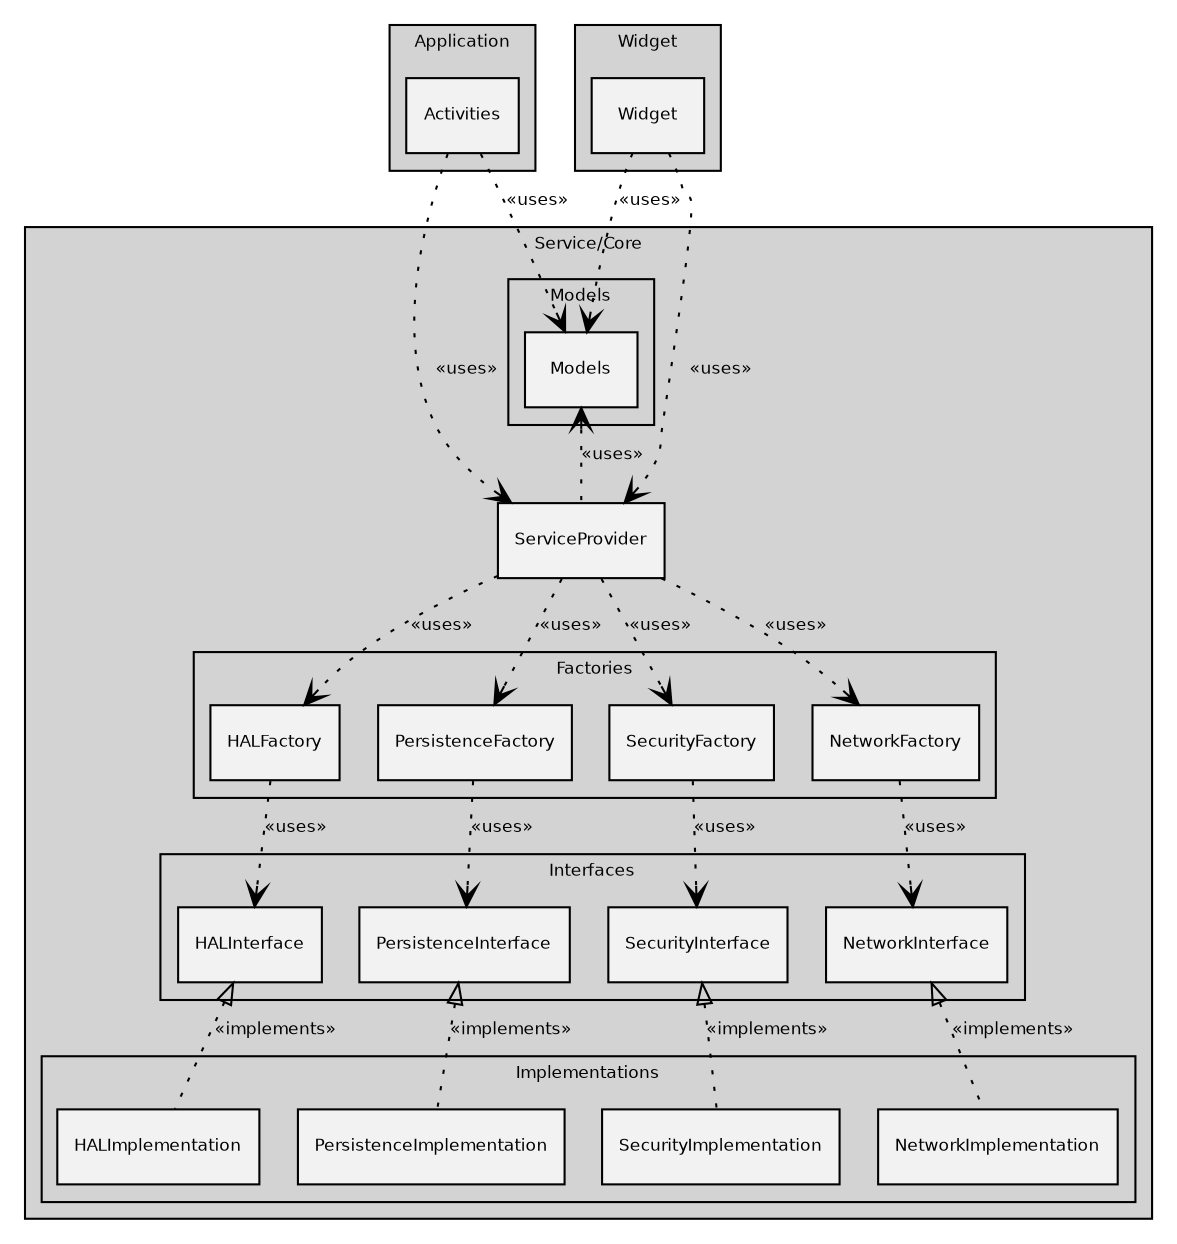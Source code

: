 digraph G {
	fontname = "Bitstream Vera Sans";
	fontsize = 8;

	node[shape=record, style=filled, fillcolor=gray95, color=black, fontname="Bitstream Vera Sans", fontsize=8];
	edge[arrowhead="none", fontname="Bitstream Vera Sans", fontsize=8];

	subgraph clusterCore {
		label = "Service/Core";
		style = filled;
		
		subgraph clusterInterface {
			label = "Interfaces"
			style = filled;
			
			HALInterface
			PersistenceInterface
			SecurityInterface
			NetworkInterface
		}
		subgraph clusterFactories {
			label = "Factories"
			style = filled;
			HALFactory
			PersistenceFactory
			SecurityFactory
			NetworkFactory
		}
		subgraph clusterImplementations {
			label = "Implementations"
			style = filled;

			HALImplementation
			PersistenceImplementation
			SecurityImplementation
			NetworkImplementation
		}
		subgraph clusterModels {
			label = "Models"
			style = filled;
			Models
		}
		ServiceProvider

		HALFactory -> HALInterface [style=dotted arrowhead=vee label="&#171;uses&#187;"];
		PersistenceFactory -> PersistenceInterface [style=dotted arrowhead=vee label="&#171;uses&#187;"];
		SecurityFactory -> SecurityInterface [style=dotted arrowhead=vee label="&#171;uses&#187;"];
		NetworkFactory -> NetworkInterface [style=dotted arrowhead=vee label="&#171;uses&#187;"];

		HALInterface -> HALImplementation [style=dotted arrowtail=onormal label="&#171;implements&#187;" dir=back];		
		PersistenceInterface -> PersistenceImplementation [style=dotted arrowtail=onormal label="&#171;implements&#187;" dir=back];		
		SecurityInterface -> SecurityImplementation [style=dotted arrowtail=onormal label="&#171;implements&#187;" dir=back];		
		NetworkInterface -> NetworkImplementation [style=dotted arrowtail=onormal label="&#171;implements&#187;" dir=back];		

	}
	subgraph clusterApplication {
		label = "Application";
		style = filled;
		Activities
	}
	subgraph clusterWidget {
		label = "Widget";
		style = filled;
		Widget
	}
	Models -> ServiceProvider [style=dotted arrowtail=vee label="&#171;uses&#187;" dir=back];
	Activities -> Models [style=dotted arrowhead=vee label="&#171;uses&#187;"];
	Widget -> Models [style=dotted arrowhead=vee label="&#171;uses&#187;"];

	Activities -> ServiceProvider [style=dotted arrowhead=vee label="&#171;uses&#187;"];
	Widget -> ServiceProvider [style=dotted arrowhead=vee label="&#171;uses&#187;"];

	ServiceProvider -> HALFactory [style=dotted arrowhead=vee label="&#171;uses&#187;"];
	ServiceProvider -> PersistenceFactory [style=dotted arrowhead=vee label="&#171;uses&#187;"];
	ServiceProvider -> SecurityFactory [style=dotted arrowhead=vee label="&#171;uses&#187;"];
	ServiceProvider -> NetworkFactory [style=dotted arrowhead=vee label="&#171;uses&#187;"];
}